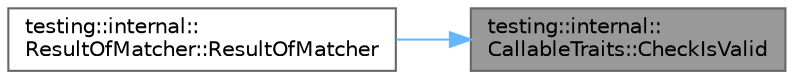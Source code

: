 digraph "testing::internal::CallableTraits::CheckIsValid"
{
 // LATEX_PDF_SIZE
  bgcolor="transparent";
  edge [fontname=Helvetica,fontsize=10,labelfontname=Helvetica,labelfontsize=10];
  node [fontname=Helvetica,fontsize=10,shape=box,height=0.2,width=0.4];
  rankdir="RL";
  Node1 [id="Node000001",label="testing::internal::\lCallableTraits::CheckIsValid",height=0.2,width=0.4,color="gray40", fillcolor="grey60", style="filled", fontcolor="black",tooltip=" "];
  Node1 -> Node2 [id="edge1_Node000001_Node000002",dir="back",color="steelblue1",style="solid",tooltip=" "];
  Node2 [id="Node000002",label="testing::internal::\lResultOfMatcher::ResultOfMatcher",height=0.2,width=0.4,color="grey40", fillcolor="white", style="filled",URL="$classtesting_1_1internal_1_1_result_of_matcher.html#a77c27bcc81ff133c1117a7edf84df0b9",tooltip=" "];
}

